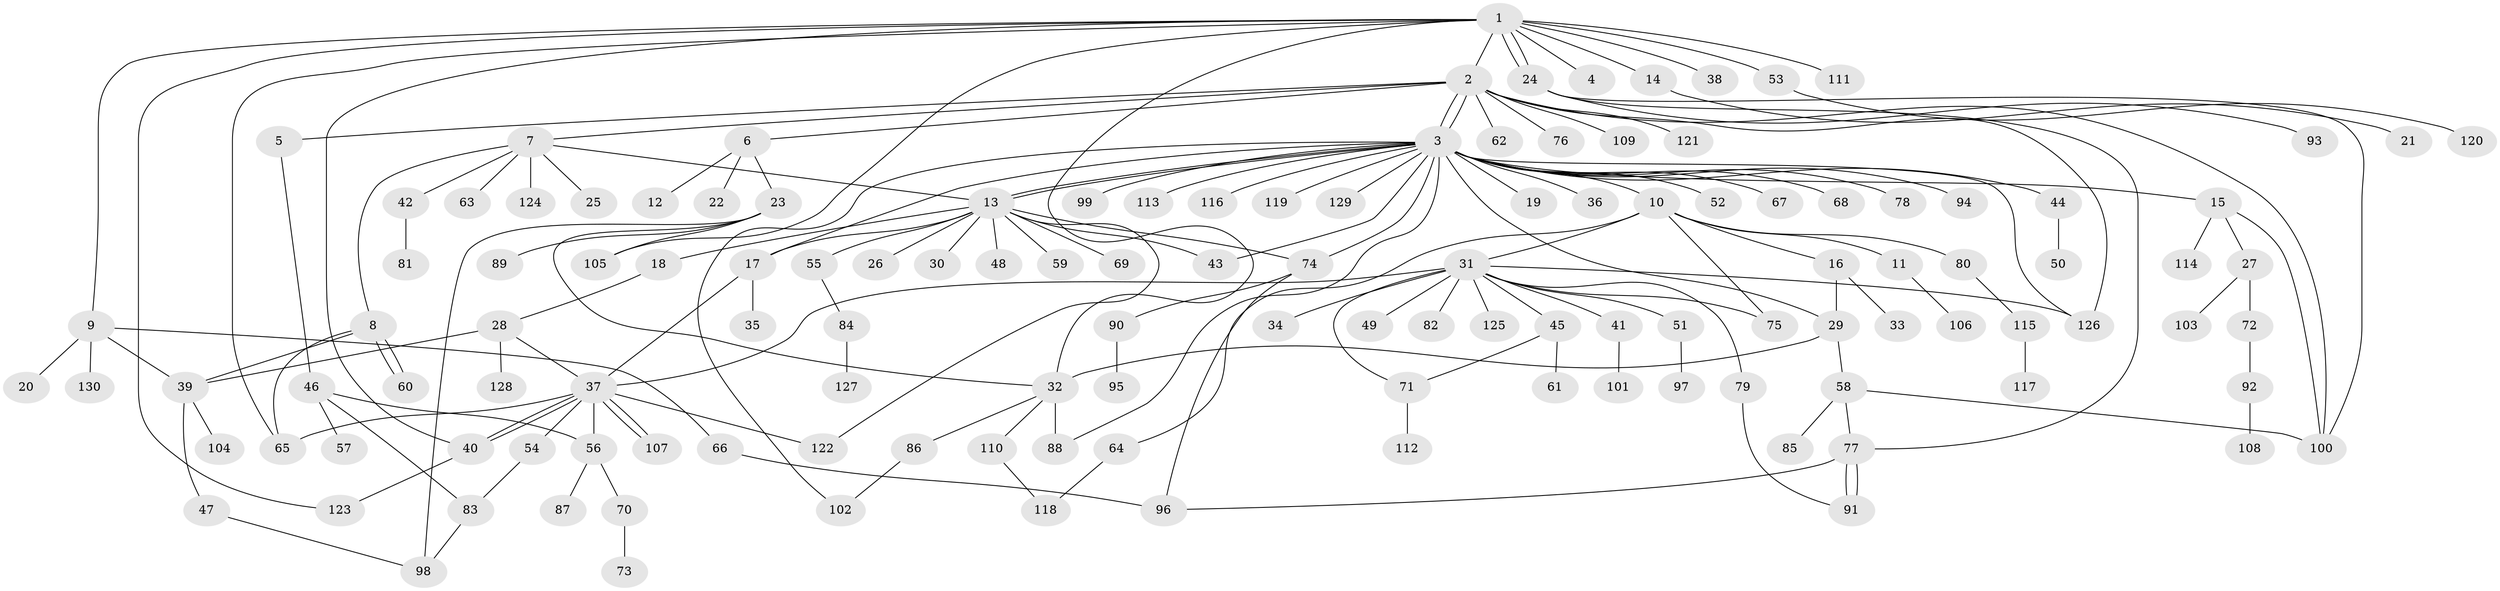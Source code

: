 // coarse degree distribution, {14: 0.010416666666666666, 11: 0.010416666666666666, 25: 0.010416666666666666, 1: 0.5208333333333334, 4: 0.07291666666666667, 3: 0.08333333333333333, 6: 0.052083333333333336, 7: 0.010416666666666666, 13: 0.03125, 2: 0.19791666666666666}
// Generated by graph-tools (version 1.1) at 2025/23/03/03/25 07:23:53]
// undirected, 130 vertices, 171 edges
graph export_dot {
graph [start="1"]
  node [color=gray90,style=filled];
  1;
  2;
  3;
  4;
  5;
  6;
  7;
  8;
  9;
  10;
  11;
  12;
  13;
  14;
  15;
  16;
  17;
  18;
  19;
  20;
  21;
  22;
  23;
  24;
  25;
  26;
  27;
  28;
  29;
  30;
  31;
  32;
  33;
  34;
  35;
  36;
  37;
  38;
  39;
  40;
  41;
  42;
  43;
  44;
  45;
  46;
  47;
  48;
  49;
  50;
  51;
  52;
  53;
  54;
  55;
  56;
  57;
  58;
  59;
  60;
  61;
  62;
  63;
  64;
  65;
  66;
  67;
  68;
  69;
  70;
  71;
  72;
  73;
  74;
  75;
  76;
  77;
  78;
  79;
  80;
  81;
  82;
  83;
  84;
  85;
  86;
  87;
  88;
  89;
  90;
  91;
  92;
  93;
  94;
  95;
  96;
  97;
  98;
  99;
  100;
  101;
  102;
  103;
  104;
  105;
  106;
  107;
  108;
  109;
  110;
  111;
  112;
  113;
  114;
  115;
  116;
  117;
  118;
  119;
  120;
  121;
  122;
  123;
  124;
  125;
  126;
  127;
  128;
  129;
  130;
  1 -- 2;
  1 -- 4;
  1 -- 9;
  1 -- 14;
  1 -- 24;
  1 -- 24;
  1 -- 32;
  1 -- 38;
  1 -- 40;
  1 -- 53;
  1 -- 65;
  1 -- 105;
  1 -- 111;
  1 -- 123;
  2 -- 3;
  2 -- 3;
  2 -- 5;
  2 -- 6;
  2 -- 7;
  2 -- 62;
  2 -- 76;
  2 -- 100;
  2 -- 109;
  2 -- 121;
  2 -- 126;
  3 -- 10;
  3 -- 13;
  3 -- 13;
  3 -- 15;
  3 -- 17;
  3 -- 19;
  3 -- 29;
  3 -- 36;
  3 -- 43;
  3 -- 44;
  3 -- 52;
  3 -- 67;
  3 -- 68;
  3 -- 74;
  3 -- 78;
  3 -- 88;
  3 -- 94;
  3 -- 99;
  3 -- 102;
  3 -- 113;
  3 -- 116;
  3 -- 119;
  3 -- 126;
  3 -- 129;
  5 -- 46;
  6 -- 12;
  6 -- 22;
  6 -- 23;
  7 -- 8;
  7 -- 13;
  7 -- 25;
  7 -- 42;
  7 -- 63;
  7 -- 124;
  8 -- 39;
  8 -- 60;
  8 -- 60;
  8 -- 65;
  9 -- 20;
  9 -- 39;
  9 -- 66;
  9 -- 130;
  10 -- 11;
  10 -- 16;
  10 -- 31;
  10 -- 64;
  10 -- 75;
  10 -- 80;
  11 -- 106;
  13 -- 17;
  13 -- 18;
  13 -- 26;
  13 -- 30;
  13 -- 43;
  13 -- 48;
  13 -- 55;
  13 -- 59;
  13 -- 69;
  13 -- 74;
  13 -- 122;
  14 -- 21;
  15 -- 27;
  15 -- 100;
  15 -- 114;
  16 -- 29;
  16 -- 33;
  17 -- 35;
  17 -- 37;
  18 -- 28;
  23 -- 32;
  23 -- 89;
  23 -- 98;
  23 -- 105;
  24 -- 77;
  24 -- 93;
  24 -- 100;
  27 -- 72;
  27 -- 103;
  28 -- 37;
  28 -- 39;
  28 -- 128;
  29 -- 32;
  29 -- 58;
  31 -- 34;
  31 -- 37;
  31 -- 41;
  31 -- 45;
  31 -- 49;
  31 -- 51;
  31 -- 71;
  31 -- 75;
  31 -- 79;
  31 -- 82;
  31 -- 125;
  31 -- 126;
  32 -- 86;
  32 -- 88;
  32 -- 110;
  37 -- 40;
  37 -- 40;
  37 -- 54;
  37 -- 56;
  37 -- 65;
  37 -- 107;
  37 -- 107;
  37 -- 122;
  39 -- 47;
  39 -- 104;
  40 -- 123;
  41 -- 101;
  42 -- 81;
  44 -- 50;
  45 -- 61;
  45 -- 71;
  46 -- 56;
  46 -- 57;
  46 -- 83;
  47 -- 98;
  51 -- 97;
  53 -- 120;
  54 -- 83;
  55 -- 84;
  56 -- 70;
  56 -- 87;
  58 -- 77;
  58 -- 85;
  58 -- 100;
  64 -- 118;
  66 -- 96;
  70 -- 73;
  71 -- 112;
  72 -- 92;
  74 -- 90;
  74 -- 96;
  77 -- 91;
  77 -- 91;
  77 -- 96;
  79 -- 91;
  80 -- 115;
  83 -- 98;
  84 -- 127;
  86 -- 102;
  90 -- 95;
  92 -- 108;
  110 -- 118;
  115 -- 117;
}
